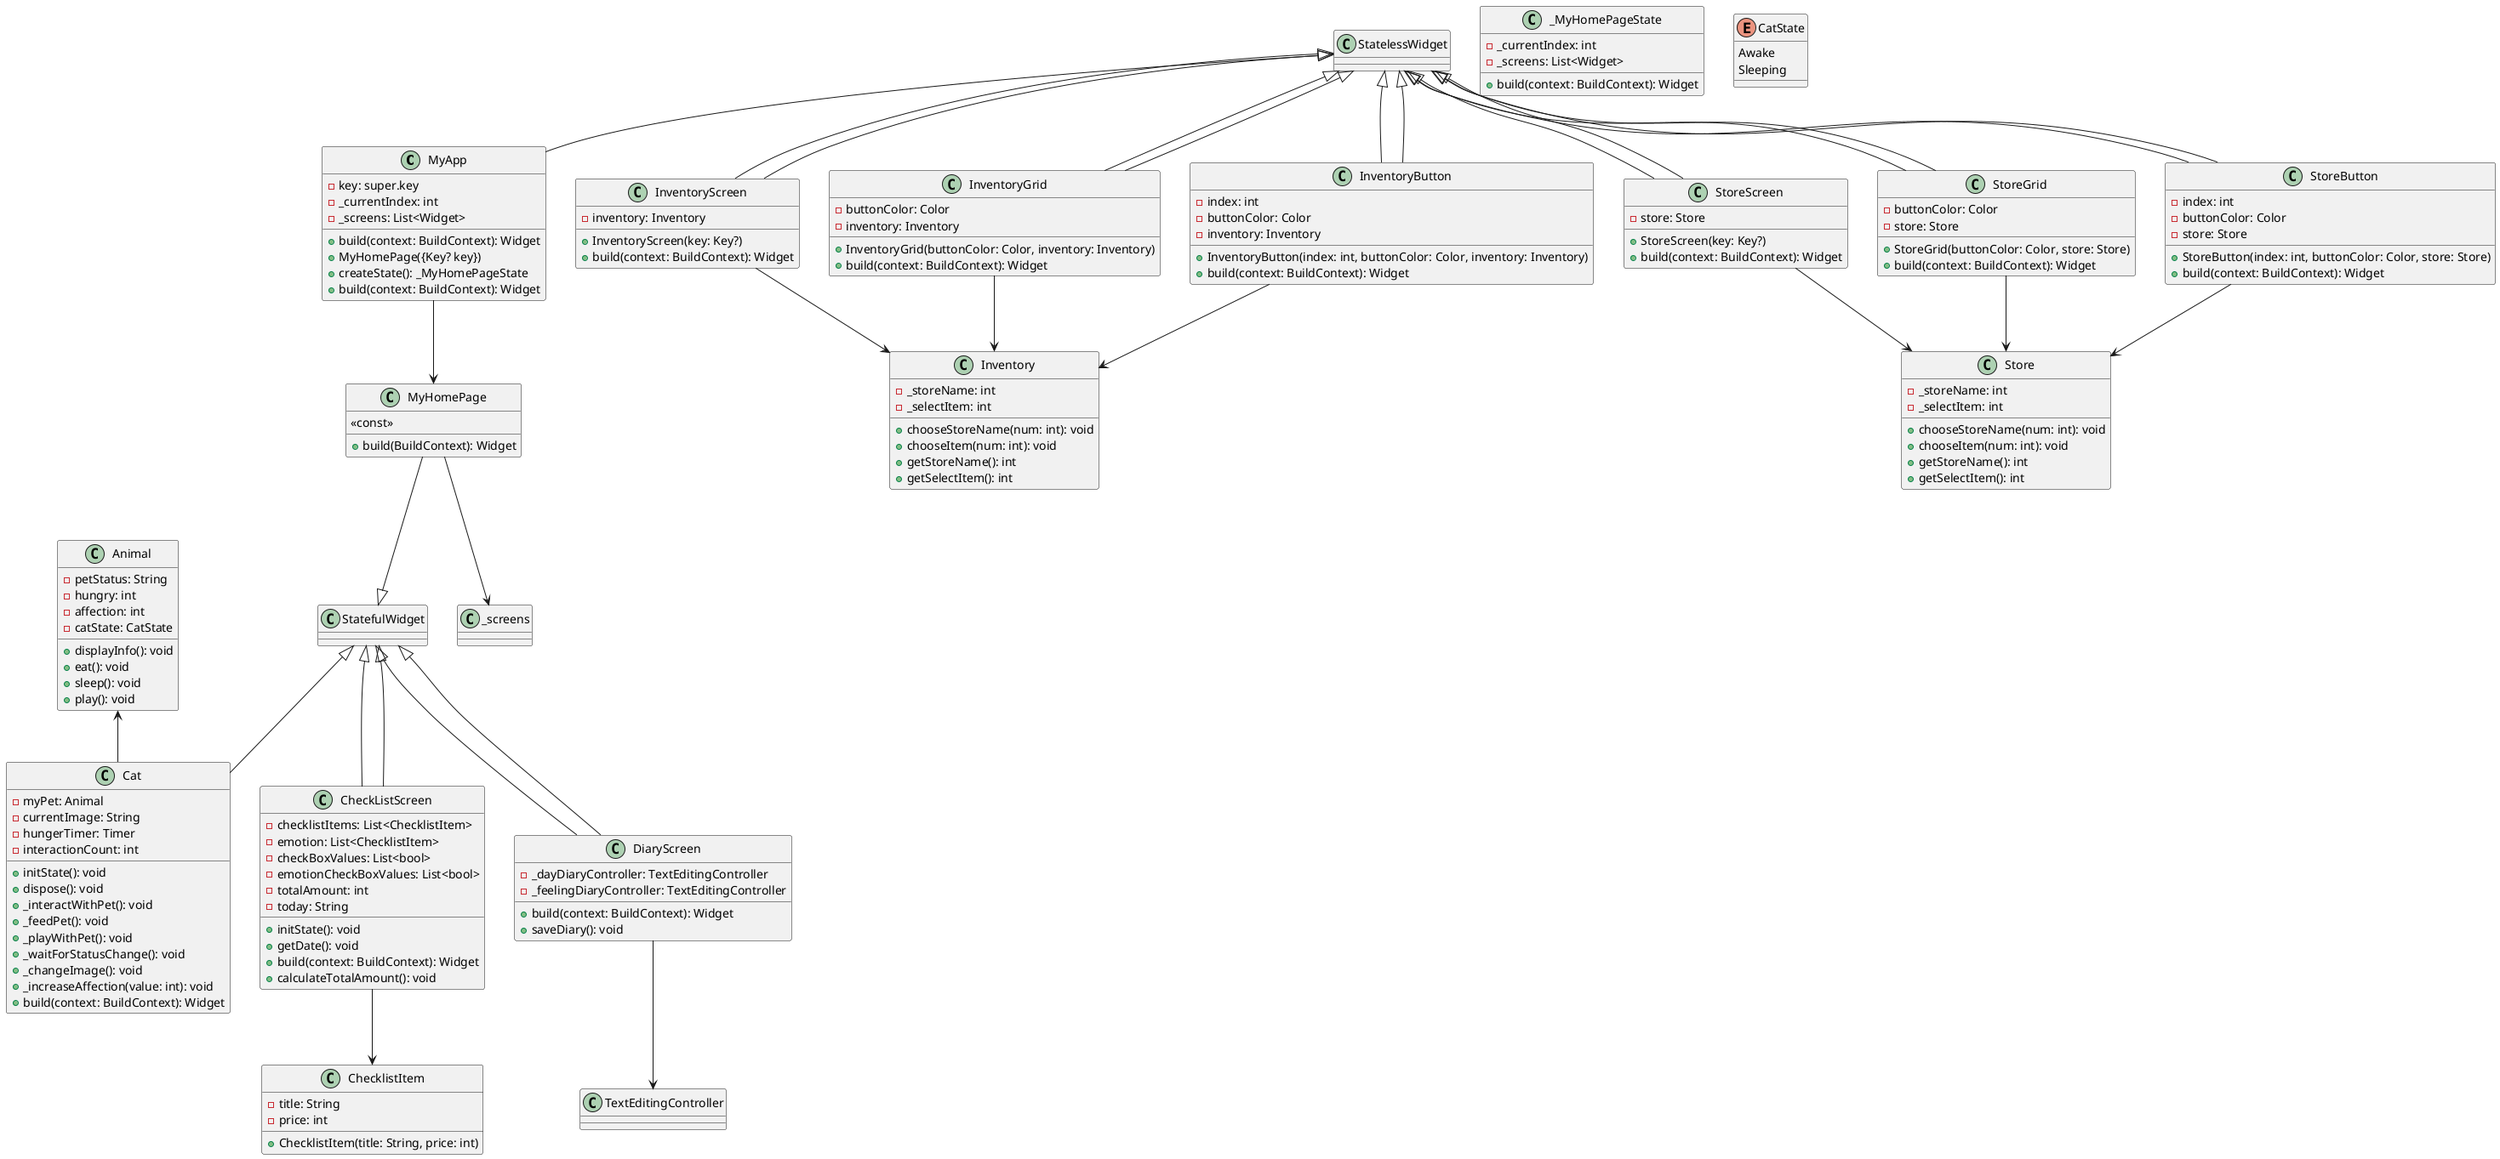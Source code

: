 @startuml
class MyApp {
  - key: super.key
  + build(context: BuildContext): Widget
}

class MyHomePage {
  <<const>>
  + build(BuildContext): Widget
}

class MyApp extends StatelessWidget {
  - _currentIndex: int
  - _screens: List<Widget>
  + MyHomePage({Key? key})
  + createState(): _MyHomePageState
  + build(context: BuildContext): Widget
}

class _MyHomePageState {
  - _currentIndex: int
  - _screens: List<Widget>
  + build(context: BuildContext): Widget
}

class Animal {
  - petStatus: String
  - hungry: int
  - affection: int
  - catState: CatState
  + displayInfo(): void
  + eat(): void
  + sleep(): void
  + play(): void
}

enum CatState {
  Awake
  Sleeping
}

class Cat extends StatefulWidget {
  - myPet: Animal
  - currentImage: String
  - hungerTimer: Timer
  - interactionCount: int
  + initState(): void
  + dispose(): void
  + _interactWithPet(): void
  + _feedPet(): void
  + _playWithPet(): void
  + _waitForStatusChange(): void
  + _changeImage(): void
  + _increaseAffection(value: int): void
  + build(context: BuildContext): Widget
}

class ChecklistItem {
  - title: String
  - price: int
  + ChecklistItem(title: String, price: int)
}

class CheckListScreen extends StatefulWidget {
  - checklistItems: List<ChecklistItem>
  - emotion: List<ChecklistItem>
  - checkBoxValues: List<bool>
  - emotionCheckBoxValues: List<bool>
  - totalAmount: int
  - today: String
  + initState(): void
  + getDate(): void
  + build(context: BuildContext): Widget
  + calculateTotalAmount(): void
}

class DiaryScreen extends StatefulWidget {
  - _dayDiaryController: TextEditingController
  - _feelingDiaryController: TextEditingController
  + build(context: BuildContext): Widget
  + saveDiary(): void
}

class Inventory {
  - _storeName: int
  - _selectItem: int
  + chooseStoreName(num: int): void
  + chooseItem(num: int): void
  + getStoreName(): int
  + getSelectItem(): int
}

class InventoryScreen extends StatelessWidget {
  - inventory: Inventory
  + InventoryScreen(key: Key?)
  + build(context: BuildContext): Widget
}

class InventoryGrid extends StatelessWidget {
  - buttonColor: Color
  - inventory: Inventory
  + InventoryGrid(buttonColor: Color, inventory: Inventory)
  + build(context: BuildContext): Widget
}

class InventoryButton extends StatelessWidget {
  - index: int
  - buttonColor: Color
  - inventory: Inventory
  + InventoryButton(index: int, buttonColor: Color, inventory: Inventory)
  + build(context: BuildContext): Widget
}

class Store {
  - _storeName: int
  - _selectItem: int
  + chooseStoreName(num: int): void
  + chooseItem(num: int): void
  + getStoreName(): int
  + getSelectItem(): int
}

class StoreScreen extends StatelessWidget {
  - store: Store
  + StoreScreen(key: Key?)
  + build(context: BuildContext): Widget
}

class StoreGrid extends StatelessWidget {
  - buttonColor: Color
  - store: Store
  + StoreGrid(buttonColor: Color, store: Store)
  + build(context: BuildContext): Widget
}

class StoreButton extends StatelessWidget {
  - index: int
  - buttonColor: Color
  - store: Store
  + StoreButton(index: int, buttonColor: Color, store: Store)
  + build(context: BuildContext): Widget
}

MyApp --> MyHomePage
MyHomePage --|> StatefulWidget
MyHomePage --> _screens
Animal <-- Cat
CheckListScreen --|> StatefulWidget
CheckListScreen --> ChecklistItem
DiaryScreen --|> StatefulWidget
DiaryScreen --> TextEditingController
InventoryScreen --|> StatelessWidget
InventoryScreen --> Inventory
InventoryGrid --|> StatelessWidget
InventoryGrid --> Inventory
InventoryButton --|> StatelessWidget
InventoryButton --> Inventory
StoreScreen --|> StatelessWidget
StoreScreen --> Store
StoreGrid --|> StatelessWidget
StoreGrid --> Store
StoreButton --|> StatelessWidget
StoreButton --> Store

@enduml
